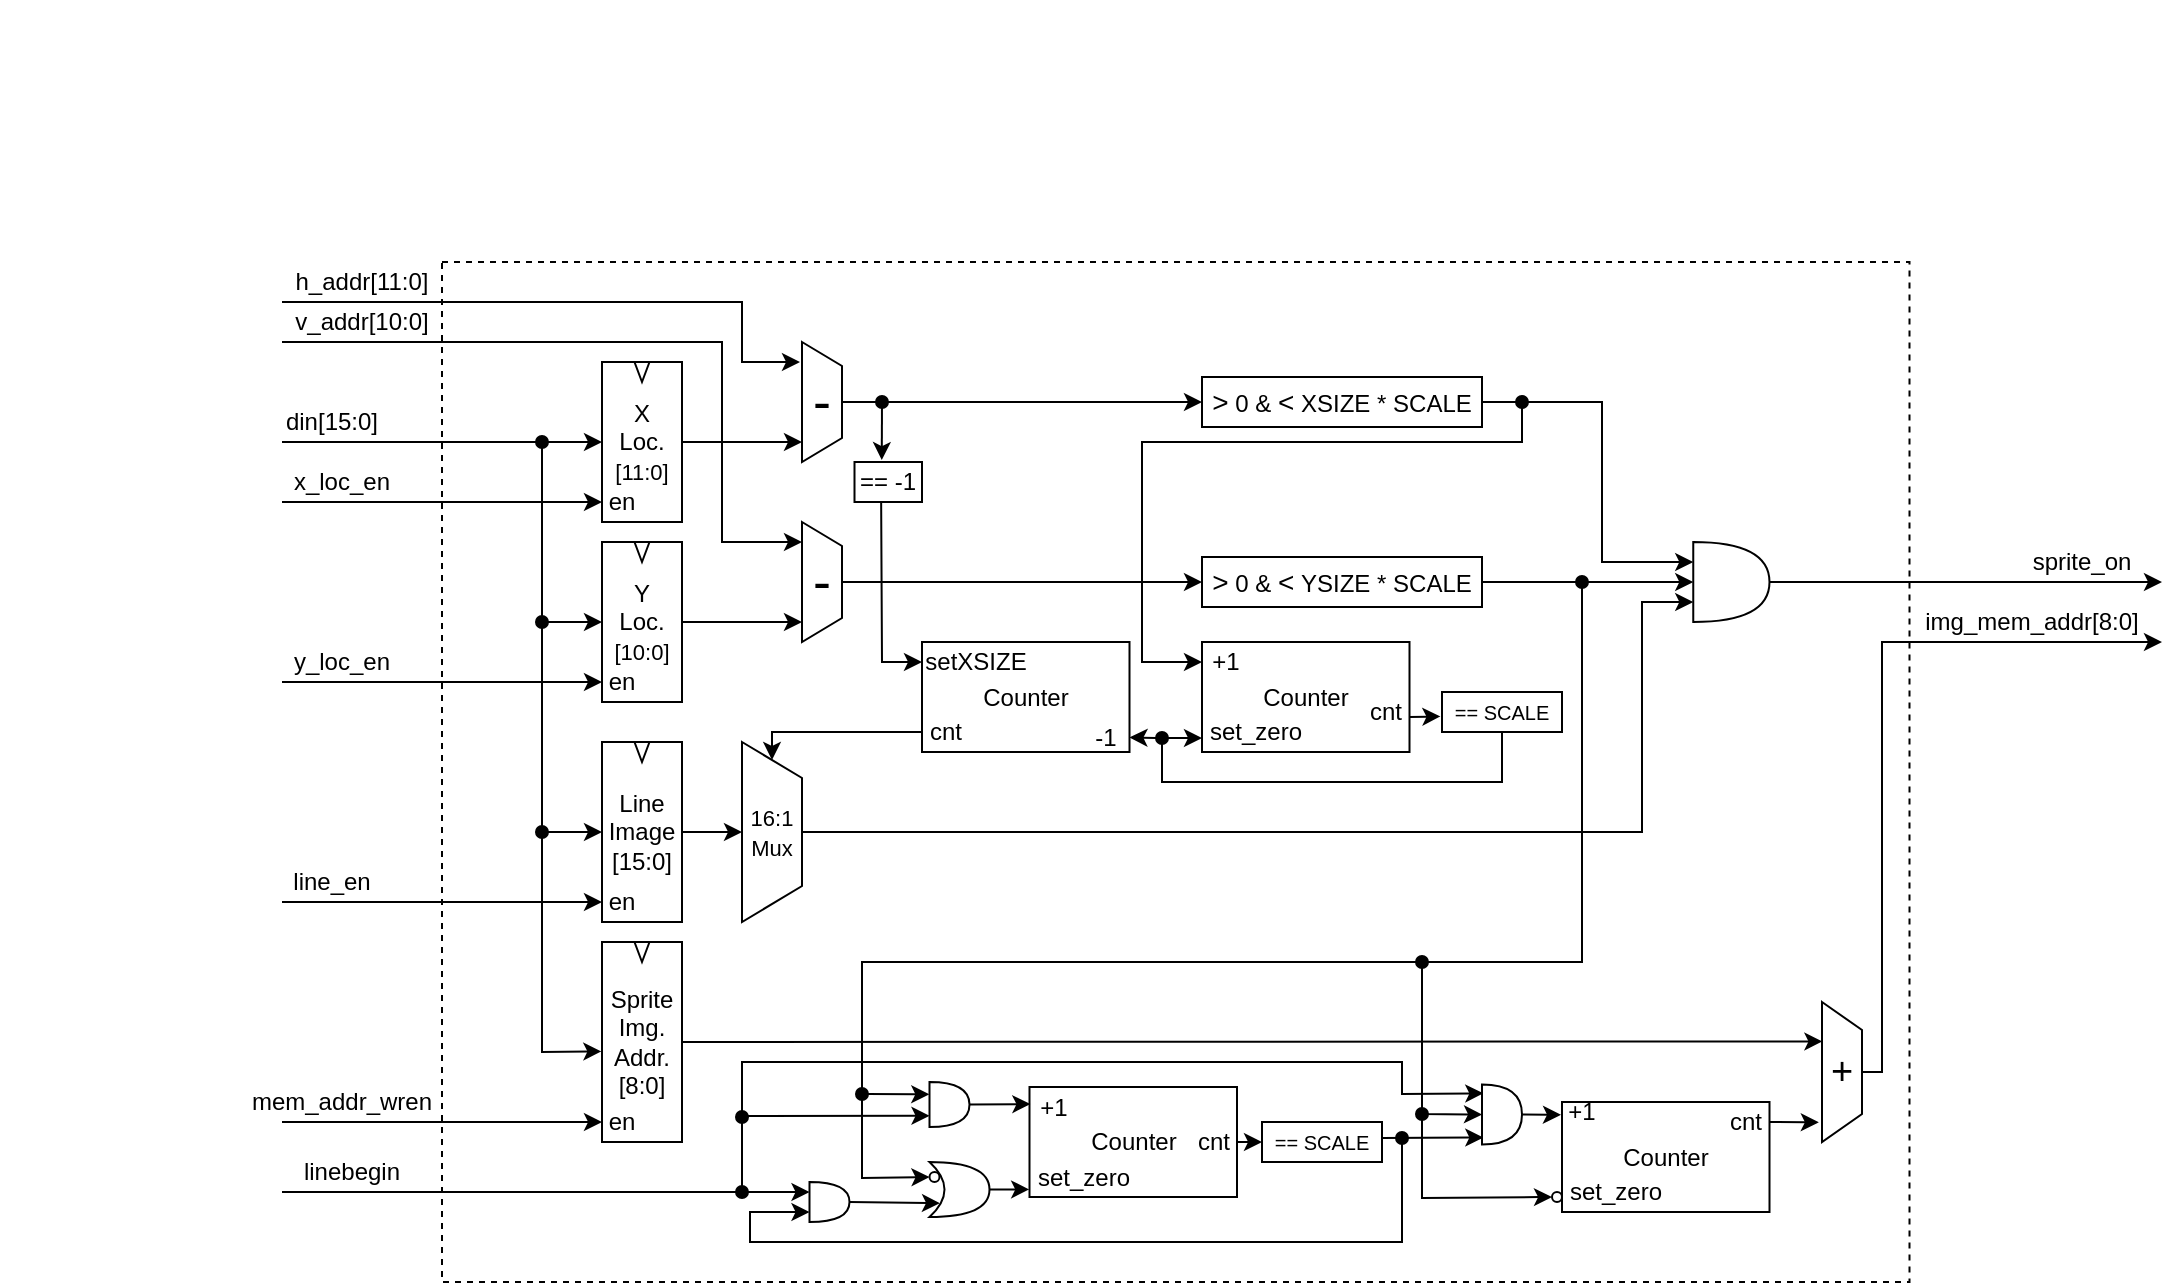 <mxfile version="13.0.2" type="google"><diagram id="9byDHETOp9slRkRv97Oe" name="Page-1"><mxGraphModel dx="1426" dy="842" grid="1" gridSize="10" guides="1" tooltips="1" connect="1" arrows="1" fold="1" page="0" pageScale="1" pageWidth="827" pageHeight="1169" math="0" shadow="0"><root><mxCell id="0"/><mxCell id="1" parent="0"/><mxCell id="qY1tc1nRCjkXjM9Fjs2X-64" value="Counter" style="rounded=0;whiteSpace=wrap;html=1;" vertex="1" parent="1"><mxGeometry x="460" y="320" width="103.75" height="55" as="geometry"/></mxCell><mxCell id="qY1tc1nRCjkXjM9Fjs2X-1" value="X&lt;br&gt;Loc.&lt;br&gt;&lt;span style=&quot;font-size: 11px&quot;&gt;[11:0]&lt;/span&gt;" style="rounded=0;whiteSpace=wrap;html=1;" vertex="1" parent="1"><mxGeometry x="300" y="180" width="40" height="80" as="geometry"/></mxCell><mxCell id="qY1tc1nRCjkXjM9Fjs2X-2" value="Y&lt;br&gt;Loc.&lt;br&gt;&lt;font style=&quot;font-size: 11px&quot;&gt;[10:0]&lt;/font&gt;" style="rounded=0;whiteSpace=wrap;html=1;" vertex="1" parent="1"><mxGeometry x="300" y="270" width="40" height="80" as="geometry"/></mxCell><mxCell id="qY1tc1nRCjkXjM9Fjs2X-3" value="Sprite&lt;br&gt;Img.&lt;br&gt;Addr.&lt;br&gt;[8:0]" style="rounded=0;whiteSpace=wrap;html=1;" vertex="1" parent="1"><mxGeometry x="300" y="470" width="40" height="100" as="geometry"/></mxCell><mxCell id="qY1tc1nRCjkXjM9Fjs2X-4" value="en" style="text;html=1;strokeColor=none;fillColor=none;align=center;verticalAlign=middle;whiteSpace=wrap;rounded=0;" vertex="1" parent="1"><mxGeometry x="300" y="240" width="20" height="20" as="geometry"/></mxCell><mxCell id="qY1tc1nRCjkXjM9Fjs2X-5" value="en" style="text;html=1;strokeColor=none;fillColor=none;align=center;verticalAlign=middle;whiteSpace=wrap;rounded=0;" vertex="1" parent="1"><mxGeometry x="300" y="330" width="20" height="20" as="geometry"/></mxCell><mxCell id="qY1tc1nRCjkXjM9Fjs2X-6" value="en" style="text;html=1;strokeColor=none;fillColor=none;align=center;verticalAlign=middle;whiteSpace=wrap;rounded=0;" vertex="1" parent="1"><mxGeometry x="300" y="550" width="20" height="20" as="geometry"/></mxCell><mxCell id="qY1tc1nRCjkXjM9Fjs2X-7" value="Line Image&lt;br&gt;[15:0]" style="rounded=0;whiteSpace=wrap;html=1;" vertex="1" parent="1"><mxGeometry x="300" y="370" width="40" height="90" as="geometry"/></mxCell><mxCell id="qY1tc1nRCjkXjM9Fjs2X-8" value="en" style="text;html=1;strokeColor=none;fillColor=none;align=center;verticalAlign=middle;whiteSpace=wrap;rounded=0;" vertex="1" parent="1"><mxGeometry x="300" y="440" width="20" height="20" as="geometry"/></mxCell><mxCell id="qY1tc1nRCjkXjM9Fjs2X-12" value="" style="triangle;whiteSpace=wrap;html=1;direction=south;" vertex="1" parent="1"><mxGeometry x="316.25" y="470" width="7.5" height="10" as="geometry"/></mxCell><mxCell id="qY1tc1nRCjkXjM9Fjs2X-13" value="" style="triangle;whiteSpace=wrap;html=1;direction=south;" vertex="1" parent="1"><mxGeometry x="316.25" y="370" width="7.5" height="10" as="geometry"/></mxCell><mxCell id="qY1tc1nRCjkXjM9Fjs2X-14" value="" style="triangle;whiteSpace=wrap;html=1;direction=south;" vertex="1" parent="1"><mxGeometry x="316.25" y="270" width="7.5" height="10" as="geometry"/></mxCell><mxCell id="qY1tc1nRCjkXjM9Fjs2X-15" value="" style="triangle;whiteSpace=wrap;html=1;direction=south;" vertex="1" parent="1"><mxGeometry x="316.25" y="180" width="7.5" height="10" as="geometry"/></mxCell><mxCell id="qY1tc1nRCjkXjM9Fjs2X-16" value="" style="endArrow=classic;html=1;entryX=0;entryY=0.5;entryDx=0;entryDy=0;rounded=0;" edge="1" parent="1" target="qY1tc1nRCjkXjM9Fjs2X-1"><mxGeometry width="50" height="50" relative="1" as="geometry"><mxPoint x="140" y="220" as="sourcePoint"/><mxPoint x="270" y="170" as="targetPoint"/><Array as="points"><mxPoint x="270" y="220"/></Array></mxGeometry></mxCell><mxCell id="qY1tc1nRCjkXjM9Fjs2X-17" value="" style="endArrow=classic;html=1;entryX=0;entryY=0.5;entryDx=0;entryDy=0;rounded=0;startArrow=oval;startFill=1;" edge="1" parent="1" target="qY1tc1nRCjkXjM9Fjs2X-2"><mxGeometry width="50" height="50" relative="1" as="geometry"><mxPoint x="270" y="220" as="sourcePoint"/><mxPoint x="430" y="430" as="targetPoint"/><Array as="points"><mxPoint x="270" y="310"/></Array></mxGeometry></mxCell><mxCell id="qY1tc1nRCjkXjM9Fjs2X-18" value="&lt;font style=&quot;font-size: 27px&quot;&gt;-&lt;/font&gt;" style="shape=trapezoid;perimeter=trapezoidPerimeter;whiteSpace=wrap;html=1;direction=south;" vertex="1" parent="1"><mxGeometry x="400" y="170" width="20" height="60" as="geometry"/></mxCell><mxCell id="qY1tc1nRCjkXjM9Fjs2X-22" value="&lt;font style=&quot;font-size: 27px&quot;&gt;-&lt;/font&gt;" style="shape=trapezoid;perimeter=trapezoidPerimeter;whiteSpace=wrap;html=1;direction=south;" vertex="1" parent="1"><mxGeometry x="400" y="260" width="20" height="60" as="geometry"/></mxCell><mxCell id="qY1tc1nRCjkXjM9Fjs2X-23" value="h_addr[11:0]" style="text;html=1;strokeColor=none;fillColor=none;align=center;verticalAlign=middle;whiteSpace=wrap;rounded=0;" vertex="1" parent="1"><mxGeometry x="140" y="130" width="80" height="20" as="geometry"/></mxCell><mxCell id="qY1tc1nRCjkXjM9Fjs2X-24" value="v_addr[10:0]" style="text;html=1;strokeColor=none;fillColor=none;align=center;verticalAlign=middle;whiteSpace=wrap;rounded=0;" vertex="1" parent="1"><mxGeometry x="140" y="150" width="80" height="20" as="geometry"/></mxCell><mxCell id="qY1tc1nRCjkXjM9Fjs2X-25" value="" style="endArrow=classic;html=1;rounded=0;" edge="1" parent="1"><mxGeometry width="50" height="50" relative="1" as="geometry"><mxPoint x="140" y="150" as="sourcePoint"/><mxPoint x="399" y="180" as="targetPoint"/><Array as="points"><mxPoint x="370" y="150"/><mxPoint x="370" y="180"/></Array></mxGeometry></mxCell><mxCell id="qY1tc1nRCjkXjM9Fjs2X-26" value="" style="endArrow=classic;html=1;" edge="1" parent="1"><mxGeometry width="50" height="50" relative="1" as="geometry"><mxPoint x="340" y="220" as="sourcePoint"/><mxPoint x="400" y="220" as="targetPoint"/></mxGeometry></mxCell><mxCell id="qY1tc1nRCjkXjM9Fjs2X-27" value="" style="endArrow=classic;html=1;rounded=0;entryX=0.167;entryY=1;entryDx=0;entryDy=0;entryPerimeter=0;" edge="1" parent="1" target="qY1tc1nRCjkXjM9Fjs2X-22"><mxGeometry width="50" height="50" relative="1" as="geometry"><mxPoint x="140" y="170" as="sourcePoint"/><mxPoint x="390" y="270" as="targetPoint"/><Array as="points"><mxPoint x="360" y="170"/><mxPoint x="360" y="270"/></Array></mxGeometry></mxCell><mxCell id="qY1tc1nRCjkXjM9Fjs2X-28" value="din[15:0]" style="text;html=1;strokeColor=none;fillColor=none;align=center;verticalAlign=middle;whiteSpace=wrap;rounded=0;" vertex="1" parent="1"><mxGeometry x="140" y="200" width="50" height="20" as="geometry"/></mxCell><mxCell id="qY1tc1nRCjkXjM9Fjs2X-29" value="" style="endArrow=classic;html=1;" edge="1" parent="1"><mxGeometry width="50" height="50" relative="1" as="geometry"><mxPoint x="340" y="310" as="sourcePoint"/><mxPoint x="400" y="310" as="targetPoint"/></mxGeometry></mxCell><mxCell id="qY1tc1nRCjkXjM9Fjs2X-30" value="x_loc_en" style="text;html=1;strokeColor=none;fillColor=none;align=center;verticalAlign=middle;whiteSpace=wrap;rounded=0;" vertex="1" parent="1"><mxGeometry x="140" y="230" width="60" height="20" as="geometry"/></mxCell><mxCell id="qY1tc1nRCjkXjM9Fjs2X-32" value="y_loc_en" style="text;html=1;strokeColor=none;fillColor=none;align=center;verticalAlign=middle;whiteSpace=wrap;rounded=0;" vertex="1" parent="1"><mxGeometry x="140" y="320" width="60" height="20" as="geometry"/></mxCell><mxCell id="qY1tc1nRCjkXjM9Fjs2X-33" value="" style="endArrow=classic;html=1;entryX=0;entryY=0.5;entryDx=0;entryDy=0;" edge="1" parent="1" target="qY1tc1nRCjkXjM9Fjs2X-4"><mxGeometry width="50" height="50" relative="1" as="geometry"><mxPoint x="140" y="250" as="sourcePoint"/><mxPoint x="500" y="370" as="targetPoint"/></mxGeometry></mxCell><mxCell id="qY1tc1nRCjkXjM9Fjs2X-34" value="" style="endArrow=classic;html=1;entryX=0;entryY=0.5;entryDx=0;entryDy=0;" edge="1" parent="1" target="qY1tc1nRCjkXjM9Fjs2X-5"><mxGeometry width="50" height="50" relative="1" as="geometry"><mxPoint x="140" y="340" as="sourcePoint"/><mxPoint x="230" y="350" as="targetPoint"/></mxGeometry></mxCell><mxCell id="qY1tc1nRCjkXjM9Fjs2X-35" value="&lt;font&gt;&lt;font style=&quot;font-size: 14px&quot;&gt;&amp;gt;&lt;/font&gt;&lt;font style=&quot;font-size: 12px&quot;&gt; 0 &amp;amp; &lt;/font&gt;&lt;font style=&quot;font-size: 14px&quot;&gt;&amp;lt;&lt;/font&gt; XSIZE * SCALE&lt;/font&gt;" style="rounded=0;whiteSpace=wrap;html=1;" vertex="1" parent="1"><mxGeometry x="600" y="187.5" width="140" height="25" as="geometry"/></mxCell><mxCell id="qY1tc1nRCjkXjM9Fjs2X-37" value="&lt;font&gt;&lt;font style=&quot;font-size: 14px&quot;&gt;&amp;gt;&lt;/font&gt;&lt;font style=&quot;font-size: 12px&quot;&gt; 0 &amp;amp; &lt;/font&gt;&lt;font style=&quot;font-size: 14px&quot;&gt;&amp;lt;&lt;/font&gt;&amp;nbsp;YSIZE * SCALE&lt;/font&gt;" style="rounded=0;whiteSpace=wrap;html=1;" vertex="1" parent="1"><mxGeometry x="600" y="277.5" width="140" height="25" as="geometry"/></mxCell><mxCell id="qY1tc1nRCjkXjM9Fjs2X-38" value="" style="endArrow=classic;html=1;rounded=0;startArrow=oval;startFill=1;entryX=0;entryY=0.5;entryDx=0;entryDy=0;" edge="1" parent="1" target="qY1tc1nRCjkXjM9Fjs2X-7"><mxGeometry width="50" height="50" relative="1" as="geometry"><mxPoint x="270" y="310" as="sourcePoint"/><mxPoint x="270" y="440" as="targetPoint"/><Array as="points"><mxPoint x="270" y="415"/></Array></mxGeometry></mxCell><mxCell id="qY1tc1nRCjkXjM9Fjs2X-39" value="line_en" style="text;html=1;strokeColor=none;fillColor=none;align=center;verticalAlign=middle;whiteSpace=wrap;rounded=0;" vertex="1" parent="1"><mxGeometry x="145" y="430" width="40" height="20" as="geometry"/></mxCell><mxCell id="qY1tc1nRCjkXjM9Fjs2X-40" value="" style="endArrow=classic;html=1;entryX=0;entryY=0.5;entryDx=0;entryDy=0;" edge="1" parent="1" target="qY1tc1nRCjkXjM9Fjs2X-8"><mxGeometry width="50" height="50" relative="1" as="geometry"><mxPoint x="140" y="450" as="sourcePoint"/><mxPoint x="280" y="450" as="targetPoint"/></mxGeometry></mxCell><mxCell id="qY1tc1nRCjkXjM9Fjs2X-41" value="&lt;font style=&quot;font-size: 11px&quot;&gt;16:1 Mux&lt;/font&gt;" style="shape=trapezoid;perimeter=trapezoidPerimeter;whiteSpace=wrap;html=1;direction=south;" vertex="1" parent="1"><mxGeometry x="370" y="370" width="30" height="90" as="geometry"/></mxCell><mxCell id="qY1tc1nRCjkXjM9Fjs2X-43" value="" style="endArrow=classic;html=1;exitX=1;exitY=0.5;exitDx=0;exitDy=0;entryX=0.5;entryY=1;entryDx=0;entryDy=0;" edge="1" parent="1" source="qY1tc1nRCjkXjM9Fjs2X-7" target="qY1tc1nRCjkXjM9Fjs2X-41"><mxGeometry width="50" height="50" relative="1" as="geometry"><mxPoint x="540" y="330" as="sourcePoint"/><mxPoint x="360" y="415" as="targetPoint"/></mxGeometry></mxCell><mxCell id="qY1tc1nRCjkXjM9Fjs2X-45" value="setXSIZE" style="text;html=1;strokeColor=none;fillColor=none;align=center;verticalAlign=middle;whiteSpace=wrap;rounded=0;" vertex="1" parent="1"><mxGeometry x="460" y="320" width="53.75" height="20" as="geometry"/></mxCell><mxCell id="qY1tc1nRCjkXjM9Fjs2X-46" value="-1" style="text;html=1;strokeColor=none;fillColor=none;align=center;verticalAlign=middle;whiteSpace=wrap;rounded=0;" vertex="1" parent="1"><mxGeometry x="540" y="362.5" width="23.75" height="10" as="geometry"/></mxCell><mxCell id="qY1tc1nRCjkXjM9Fjs2X-47" value="cnt" style="text;html=1;strokeColor=none;fillColor=none;align=center;verticalAlign=middle;whiteSpace=wrap;rounded=0;" vertex="1" parent="1"><mxGeometry x="460" y="355" width="23.75" height="20" as="geometry"/></mxCell><mxCell id="qY1tc1nRCjkXjM9Fjs2X-48" value="== -1" style="rounded=0;whiteSpace=wrap;html=1;" vertex="1" parent="1"><mxGeometry x="426.25" y="230" width="33.75" height="20" as="geometry"/></mxCell><mxCell id="qY1tc1nRCjkXjM9Fjs2X-49" value="Counter" style="rounded=0;whiteSpace=wrap;html=1;" vertex="1" parent="1"><mxGeometry x="600" y="320" width="103.75" height="55" as="geometry"/></mxCell><mxCell id="qY1tc1nRCjkXjM9Fjs2X-50" value="set_zero" style="text;html=1;strokeColor=none;fillColor=none;align=center;verticalAlign=middle;whiteSpace=wrap;rounded=0;" vertex="1" parent="1"><mxGeometry x="600" y="357.5" width="53.75" height="15" as="geometry"/></mxCell><mxCell id="qY1tc1nRCjkXjM9Fjs2X-51" value="+1" style="text;html=1;strokeColor=none;fillColor=none;align=center;verticalAlign=middle;whiteSpace=wrap;rounded=0;" vertex="1" parent="1"><mxGeometry x="600" y="320" width="23.75" height="20" as="geometry"/></mxCell><mxCell id="qY1tc1nRCjkXjM9Fjs2X-52" value="cnt" style="text;html=1;strokeColor=none;fillColor=none;align=center;verticalAlign=middle;whiteSpace=wrap;rounded=0;" vertex="1" parent="1"><mxGeometry x="680" y="345" width="23.75" height="20" as="geometry"/></mxCell><mxCell id="qY1tc1nRCjkXjM9Fjs2X-53" value="&lt;font style=&quot;font-size: 10px&quot;&gt;== SCALE&lt;/font&gt;" style="rounded=0;whiteSpace=wrap;html=1;" vertex="1" parent="1"><mxGeometry x="720" y="345" width="60" height="20" as="geometry"/></mxCell><mxCell id="qY1tc1nRCjkXjM9Fjs2X-54" value="" style="endArrow=classic;html=1;exitX=0.5;exitY=0;exitDx=0;exitDy=0;entryX=0;entryY=0.5;entryDx=0;entryDy=0;" edge="1" parent="1" source="qY1tc1nRCjkXjM9Fjs2X-18" target="qY1tc1nRCjkXjM9Fjs2X-35"><mxGeometry width="50" height="50" relative="1" as="geometry"><mxPoint x="550" y="400" as="sourcePoint"/><mxPoint x="600" y="350" as="targetPoint"/></mxGeometry></mxCell><mxCell id="qY1tc1nRCjkXjM9Fjs2X-55" value="" style="endArrow=classic;html=1;entryX=0;entryY=0.5;entryDx=0;entryDy=0;exitX=0;exitY=0.5;exitDx=0;exitDy=0;rounded=0;" edge="1" parent="1" source="qY1tc1nRCjkXjM9Fjs2X-47" target="qY1tc1nRCjkXjM9Fjs2X-41"><mxGeometry width="50" height="50" relative="1" as="geometry"><mxPoint x="460" y="370" as="sourcePoint"/><mxPoint x="600" y="350" as="targetPoint"/><Array as="points"><mxPoint x="385" y="365"/></Array></mxGeometry></mxCell><mxCell id="qY1tc1nRCjkXjM9Fjs2X-56" value="" style="endArrow=classic;html=1;entryX=0.404;entryY=-0.048;entryDx=0;entryDy=0;entryPerimeter=0;startArrow=oval;startFill=1;" edge="1" parent="1" target="qY1tc1nRCjkXjM9Fjs2X-48"><mxGeometry width="50" height="50" relative="1" as="geometry"><mxPoint x="440" y="200" as="sourcePoint"/><mxPoint x="440" y="220" as="targetPoint"/></mxGeometry></mxCell><mxCell id="qY1tc1nRCjkXjM9Fjs2X-57" value="" style="endArrow=classic;html=1;exitX=0.5;exitY=0;exitDx=0;exitDy=0;entryX=0;entryY=0.5;entryDx=0;entryDy=0;" edge="1" parent="1" source="qY1tc1nRCjkXjM9Fjs2X-22" target="qY1tc1nRCjkXjM9Fjs2X-37"><mxGeometry width="50" height="50" relative="1" as="geometry"><mxPoint x="480" y="360" as="sourcePoint"/><mxPoint x="450" y="290" as="targetPoint"/></mxGeometry></mxCell><mxCell id="qY1tc1nRCjkXjM9Fjs2X-60" value="" style="endArrow=classic;html=1;entryX=0;entryY=0.5;entryDx=0;entryDy=0;exitX=0.395;exitY=1.021;exitDx=0;exitDy=0;exitPerimeter=0;rounded=0;" edge="1" parent="1" source="qY1tc1nRCjkXjM9Fjs2X-48" target="qY1tc1nRCjkXjM9Fjs2X-45"><mxGeometry width="50" height="50" relative="1" as="geometry"><mxPoint x="440" y="260" as="sourcePoint"/><mxPoint x="680" y="310" as="targetPoint"/><Array as="points"><mxPoint x="440" y="330"/></Array></mxGeometry></mxCell><mxCell id="qY1tc1nRCjkXjM9Fjs2X-62" value="" style="endArrow=classic;html=1;exitX=0.5;exitY=1;exitDx=0;exitDy=0;rounded=0;entryX=0;entryY=0.7;entryDx=0;entryDy=0;entryPerimeter=0;" edge="1" parent="1" source="qY1tc1nRCjkXjM9Fjs2X-53" target="qY1tc1nRCjkXjM9Fjs2X-50"><mxGeometry width="50" height="50" relative="1" as="geometry"><mxPoint x="710" y="410" as="sourcePoint"/><mxPoint x="590" y="355" as="targetPoint"/><Array as="points"><mxPoint x="750" y="390"/><mxPoint x="580" y="390"/><mxPoint x="580" y="368"/></Array></mxGeometry></mxCell><mxCell id="qY1tc1nRCjkXjM9Fjs2X-63" value="" style="endArrow=classic;html=1;startArrow=oval;startFill=1;" edge="1" parent="1" target="qY1tc1nRCjkXjM9Fjs2X-46"><mxGeometry width="50" height="50" relative="1" as="geometry"><mxPoint x="580" y="368" as="sourcePoint"/><mxPoint x="570" y="360" as="targetPoint"/></mxGeometry></mxCell><mxCell id="qY1tc1nRCjkXjM9Fjs2X-65" value="" style="endArrow=classic;html=1;entryX=0;entryY=0.5;entryDx=0;entryDy=0;rounded=0;startArrow=oval;startFill=1;" edge="1" parent="1" target="qY1tc1nRCjkXjM9Fjs2X-51"><mxGeometry width="50" height="50" relative="1" as="geometry"><mxPoint x="760" y="200" as="sourcePoint"/><mxPoint x="563.75" y="212.5" as="targetPoint"/><Array as="points"><mxPoint x="760" y="220"/><mxPoint x="570" y="220"/><mxPoint x="570" y="330"/></Array></mxGeometry></mxCell><mxCell id="qY1tc1nRCjkXjM9Fjs2X-66" value="" style="endArrow=classic;html=1;entryX=-0.013;entryY=0.611;entryDx=0;entryDy=0;entryPerimeter=0;" edge="1" parent="1" target="qY1tc1nRCjkXjM9Fjs2X-53"><mxGeometry width="50" height="50" relative="1" as="geometry"><mxPoint x="703.75" y="357.5" as="sourcePoint"/><mxPoint x="710" y="370" as="targetPoint"/></mxGeometry></mxCell><mxCell id="qY1tc1nRCjkXjM9Fjs2X-71" value="Counter" style="rounded=0;whiteSpace=wrap;html=1;" vertex="1" parent="1"><mxGeometry x="513.75" y="542.5" width="103.75" height="55" as="geometry"/></mxCell><mxCell id="qY1tc1nRCjkXjM9Fjs2X-72" value="set_zero" style="text;html=1;strokeColor=none;fillColor=none;align=center;verticalAlign=middle;whiteSpace=wrap;rounded=0;" vertex="1" parent="1"><mxGeometry x="513.75" y="580" width="53.75" height="15" as="geometry"/></mxCell><mxCell id="qY1tc1nRCjkXjM9Fjs2X-73" value="+1" style="text;html=1;strokeColor=none;fillColor=none;align=center;verticalAlign=middle;whiteSpace=wrap;rounded=0;" vertex="1" parent="1"><mxGeometry x="513.75" y="542.5" width="23.75" height="20" as="geometry"/></mxCell><mxCell id="qY1tc1nRCjkXjM9Fjs2X-74" value="cnt" style="text;html=1;strokeColor=none;fillColor=none;align=center;verticalAlign=middle;whiteSpace=wrap;rounded=0;" vertex="1" parent="1"><mxGeometry x="593.75" y="560" width="23.75" height="20" as="geometry"/></mxCell><mxCell id="qY1tc1nRCjkXjM9Fjs2X-75" value="&lt;font style=&quot;font-size: 10px&quot;&gt;== SCALE&lt;/font&gt;" style="rounded=0;whiteSpace=wrap;html=1;" vertex="1" parent="1"><mxGeometry x="630" y="560" width="60" height="20" as="geometry"/></mxCell><mxCell id="qY1tc1nRCjkXjM9Fjs2X-76" value="" style="endArrow=classic;html=1;rounded=0;entryX=0;entryY=0.75;entryDx=0;entryDy=0;entryPerimeter=0;startArrow=oval;startFill=1;" edge="1" target="qY1tc1nRCjkXjM9Fjs2X-89" parent="1"><mxGeometry width="50" height="50" relative="1" as="geometry"><mxPoint x="700" y="568" as="sourcePoint"/><mxPoint x="423.75" y="612.5" as="targetPoint"/><Array as="points"><mxPoint x="700" y="620"/><mxPoint x="374" y="620"/><mxPoint x="374" y="605"/></Array></mxGeometry></mxCell><mxCell id="qY1tc1nRCjkXjM9Fjs2X-77" value="" style="endArrow=classic;html=1;entryX=0;entryY=0.5;entryDx=0;entryDy=0;exitX=1;exitY=0.5;exitDx=0;exitDy=0;" edge="1" target="qY1tc1nRCjkXjM9Fjs2X-75" parent="1" source="qY1tc1nRCjkXjM9Fjs2X-74"><mxGeometry width="50" height="50" relative="1" as="geometry"><mxPoint x="617.5" y="580.0" as="sourcePoint"/><mxPoint x="623.75" y="592.5" as="targetPoint"/></mxGeometry></mxCell><mxCell id="qY1tc1nRCjkXjM9Fjs2X-78" value="" style="shape=xor;whiteSpace=wrap;html=1;" vertex="1" parent="1"><mxGeometry x="463.75" y="580" width="30" height="27.5" as="geometry"/></mxCell><mxCell id="qY1tc1nRCjkXjM9Fjs2X-79" value="" style="endArrow=classic;html=1;entryX=0;entryY=0.5;entryDx=0;entryDy=0;rounded=0;startArrow=oval;startFill=1;" edge="1" parent="1" target="qY1tc1nRCjkXjM9Fjs2X-82"><mxGeometry width="50" height="50" relative="1" as="geometry"><mxPoint x="790" y="290" as="sourcePoint"/><mxPoint x="460" y="550" as="targetPoint"/><Array as="points"><mxPoint x="790" y="480"/><mxPoint x="430" y="480"/><mxPoint x="430" y="588"/></Array></mxGeometry></mxCell><mxCell id="qY1tc1nRCjkXjM9Fjs2X-81" value="" style="ellipse;whiteSpace=wrap;html=1;aspect=fixed;" vertex="1" parent="1"><mxGeometry x="NaN" y="NaN" width="NaN" as="geometry"/></mxCell><mxCell id="qY1tc1nRCjkXjM9Fjs2X-82" value="" style="ellipse;whiteSpace=wrap;html=1;aspect=fixed;" vertex="1" parent="1"><mxGeometry x="463.75" y="585" width="5" height="5" as="geometry"/></mxCell><mxCell id="qY1tc1nRCjkXjM9Fjs2X-86" value="" style="endArrow=classic;html=1;exitX=1;exitY=0.5;exitDx=0;exitDy=0;exitPerimeter=0;entryX=-0.003;entryY=0.914;entryDx=0;entryDy=0;entryPerimeter=0;" edge="1" parent="1" source="qY1tc1nRCjkXjM9Fjs2X-78" target="qY1tc1nRCjkXjM9Fjs2X-72"><mxGeometry width="50" height="50" relative="1" as="geometry"><mxPoint x="447.5" y="552.5" as="sourcePoint"/><mxPoint x="513.75" y="591.5" as="targetPoint"/><Array as="points"/></mxGeometry></mxCell><mxCell id="qY1tc1nRCjkXjM9Fjs2X-87" value="mem_addr_wren" style="text;html=1;strokeColor=none;fillColor=none;align=center;verticalAlign=middle;whiteSpace=wrap;rounded=0;" vertex="1" parent="1"><mxGeometry x="120" y="540" width="100" height="20" as="geometry"/></mxCell><mxCell id="qY1tc1nRCjkXjM9Fjs2X-88" value="linebegin" style="text;html=1;strokeColor=none;fillColor=none;align=center;verticalAlign=middle;whiteSpace=wrap;rounded=0;" vertex="1" parent="1"><mxGeometry x="140" y="575" width="70" height="20" as="geometry"/></mxCell><mxCell id="qY1tc1nRCjkXjM9Fjs2X-89" value="" style="shape=or;whiteSpace=wrap;html=1;" vertex="1" parent="1"><mxGeometry x="403.75" y="590" width="20" height="20" as="geometry"/></mxCell><mxCell id="qY1tc1nRCjkXjM9Fjs2X-90" value="" style="shape=or;whiteSpace=wrap;html=1;" vertex="1" parent="1"><mxGeometry x="463.75" y="540" width="20" height="22.5" as="geometry"/></mxCell><mxCell id="qY1tc1nRCjkXjM9Fjs2X-91" value="" style="endArrow=classic;html=1;entryX=0;entryY=0.25;entryDx=0;entryDy=0;entryPerimeter=0;" edge="1" parent="1" target="qY1tc1nRCjkXjM9Fjs2X-89"><mxGeometry width="50" height="50" relative="1" as="geometry"><mxPoint x="140" y="595" as="sourcePoint"/><mxPoint x="145" y="550" as="targetPoint"/><Array as="points"/></mxGeometry></mxCell><mxCell id="qY1tc1nRCjkXjM9Fjs2X-92" value="" style="endArrow=classic;html=1;exitX=1;exitY=0.5;exitDx=0;exitDy=0;exitPerimeter=0;entryX=0.175;entryY=0.75;entryDx=0;entryDy=0;entryPerimeter=0;rounded=0;" edge="1" parent="1" source="qY1tc1nRCjkXjM9Fjs2X-89" target="qY1tc1nRCjkXjM9Fjs2X-78"><mxGeometry width="50" height="50" relative="1" as="geometry"><mxPoint x="373.75" y="770" as="sourcePoint"/><mxPoint x="423.75" y="720" as="targetPoint"/><Array as="points"/></mxGeometry></mxCell><mxCell id="qY1tc1nRCjkXjM9Fjs2X-93" value="" style="endArrow=classic;html=1;exitX=1;exitY=0.5;exitDx=0;exitDy=0;exitPerimeter=0;entryX=0.018;entryY=0.426;entryDx=0;entryDy=0;entryPerimeter=0;" edge="1" parent="1" source="qY1tc1nRCjkXjM9Fjs2X-90" target="qY1tc1nRCjkXjM9Fjs2X-73"><mxGeometry width="50" height="50" relative="1" as="geometry"><mxPoint x="290" y="610" as="sourcePoint"/><mxPoint x="500" y="540" as="targetPoint"/></mxGeometry></mxCell><mxCell id="qY1tc1nRCjkXjM9Fjs2X-94" value="" style="endArrow=classic;html=1;startArrow=oval;startFill=1;entryX=-0.005;entryY=0.274;entryDx=0;entryDy=0;entryPerimeter=0;" edge="1" parent="1" target="qY1tc1nRCjkXjM9Fjs2X-90"><mxGeometry width="50" height="50" relative="1" as="geometry"><mxPoint x="430" y="546" as="sourcePoint"/><mxPoint x="460" y="546" as="targetPoint"/></mxGeometry></mxCell><mxCell id="qY1tc1nRCjkXjM9Fjs2X-95" value="" style="endArrow=classic;html=1;entryX=0;entryY=0.75;entryDx=0;entryDy=0;entryPerimeter=0;rounded=0;startArrow=oval;startFill=1;" edge="1" parent="1" target="qY1tc1nRCjkXjM9Fjs2X-90"><mxGeometry width="50" height="50" relative="1" as="geometry"><mxPoint x="370" y="595" as="sourcePoint"/><mxPoint x="450" y="560" as="targetPoint"/><Array as="points"><mxPoint x="370" y="557"/></Array></mxGeometry></mxCell><mxCell id="qY1tc1nRCjkXjM9Fjs2X-96" value="Counter" style="rounded=0;whiteSpace=wrap;html=1;" vertex="1" parent="1"><mxGeometry x="780" y="550" width="103.75" height="55" as="geometry"/></mxCell><mxCell id="qY1tc1nRCjkXjM9Fjs2X-97" value="set_zero" style="text;html=1;strokeColor=none;fillColor=none;align=center;verticalAlign=middle;whiteSpace=wrap;rounded=0;" vertex="1" parent="1"><mxGeometry x="780" y="587.5" width="53.75" height="15" as="geometry"/></mxCell><mxCell id="qY1tc1nRCjkXjM9Fjs2X-98" value="+1" style="text;html=1;strokeColor=none;fillColor=none;align=center;verticalAlign=middle;whiteSpace=wrap;rounded=0;" vertex="1" parent="1"><mxGeometry x="780" y="550" width="20" height="10" as="geometry"/></mxCell><mxCell id="qY1tc1nRCjkXjM9Fjs2X-99" value="cnt" style="text;html=1;strokeColor=none;fillColor=none;align=center;verticalAlign=middle;whiteSpace=wrap;rounded=0;" vertex="1" parent="1"><mxGeometry x="860" y="550" width="23.75" height="20" as="geometry"/></mxCell><mxCell id="qY1tc1nRCjkXjM9Fjs2X-100" value="" style="endArrow=classic;html=1;exitX=0;exitY=0;exitDx=0;exitDy=0;startArrow=oval;startFill=1;rounded=0;entryX=0.033;entryY=0.147;entryDx=0;entryDy=0;entryPerimeter=0;" edge="1" parent="1" target="qY1tc1nRCjkXjM9Fjs2X-102"><mxGeometry width="50" height="50" relative="1" as="geometry"><mxPoint x="370" y="557.5" as="sourcePoint"/><mxPoint x="710" y="556" as="targetPoint"/><Array as="points"><mxPoint x="370" y="530"/><mxPoint x="700" y="530"/><mxPoint x="700" y="546"/></Array></mxGeometry></mxCell><mxCell id="qY1tc1nRCjkXjM9Fjs2X-101" value="" style="endArrow=classic;html=1;rounded=0;entryX=0.033;entryY=0.883;entryDx=0;entryDy=0;entryPerimeter=0;exitX=1;exitY=0.401;exitDx=0;exitDy=0;exitPerimeter=0;" edge="1" parent="1" source="qY1tc1nRCjkXjM9Fjs2X-75" target="qY1tc1nRCjkXjM9Fjs2X-102"><mxGeometry width="50" height="50" relative="1" as="geometry"><mxPoint x="691" y="568" as="sourcePoint"/><mxPoint x="720" y="560" as="targetPoint"/><Array as="points"/></mxGeometry></mxCell><mxCell id="qY1tc1nRCjkXjM9Fjs2X-102" value="" style="shape=or;whiteSpace=wrap;html=1;" vertex="1" parent="1"><mxGeometry x="740" y="541.25" width="20" height="30" as="geometry"/></mxCell><mxCell id="qY1tc1nRCjkXjM9Fjs2X-103" value="" style="endArrow=classic;html=1;exitX=1;exitY=0.5;exitDx=0;exitDy=0;exitPerimeter=0;entryX=-0.025;entryY=0.642;entryDx=0;entryDy=0;entryPerimeter=0;" edge="1" parent="1" source="qY1tc1nRCjkXjM9Fjs2X-102" target="qY1tc1nRCjkXjM9Fjs2X-98"><mxGeometry width="50" height="50" relative="1" as="geometry"><mxPoint x="680" y="590" as="sourcePoint"/><mxPoint x="770" y="570" as="targetPoint"/></mxGeometry></mxCell><mxCell id="qY1tc1nRCjkXjM9Fjs2X-107" value="" style="ellipse;whiteSpace=wrap;html=1;aspect=fixed;" vertex="1" parent="1"><mxGeometry x="775" y="595" width="5" height="5" as="geometry"/></mxCell><mxCell id="qY1tc1nRCjkXjM9Fjs2X-108" value="" style="endArrow=classic;html=1;entryX=0;entryY=0.5;entryDx=0;entryDy=0;startArrow=oval;startFill=1;rounded=0;exitX=0;exitY=0.45;exitDx=0;exitDy=0;exitPerimeter=0;" edge="1" parent="1" target="qY1tc1nRCjkXjM9Fjs2X-107"><mxGeometry width="50" height="50" relative="1" as="geometry"><mxPoint x="710" y="556" as="sourcePoint"/><mxPoint x="750" y="490" as="targetPoint"/><Array as="points"><mxPoint x="710" y="598"/></Array></mxGeometry></mxCell><mxCell id="qY1tc1nRCjkXjM9Fjs2X-109" value="" style="endArrow=classic;html=1;entryX=0.282;entryY=0.99;entryDx=0;entryDy=0;entryPerimeter=0;jumpSize=6;" edge="1" parent="1" target="qY1tc1nRCjkXjM9Fjs2X-111"><mxGeometry width="50" height="50" relative="1" as="geometry"><mxPoint x="340" y="520" as="sourcePoint"/><mxPoint x="900" y="520" as="targetPoint"/></mxGeometry></mxCell><mxCell id="qY1tc1nRCjkXjM9Fjs2X-111" value="&lt;font style=&quot;font-size: 19px&quot;&gt;+&lt;/font&gt;" style="shape=trapezoid;perimeter=trapezoidPerimeter;whiteSpace=wrap;html=1;direction=south;" vertex="1" parent="1"><mxGeometry x="910" y="500" width="20" height="70" as="geometry"/></mxCell><mxCell id="qY1tc1nRCjkXjM9Fjs2X-112" value="" style="endArrow=classic;html=1;entryX=0.859;entryY=1.079;entryDx=0;entryDy=0;entryPerimeter=0;" edge="1" parent="1" target="qY1tc1nRCjkXjM9Fjs2X-111"><mxGeometry width="50" height="50" relative="1" as="geometry"><mxPoint x="883.75" y="560" as="sourcePoint"/><mxPoint x="933.75" y="510" as="targetPoint"/></mxGeometry></mxCell><mxCell id="qY1tc1nRCjkXjM9Fjs2X-113" value="" style="endArrow=classic;html=1;exitX=1;exitY=1;exitDx=0;exitDy=0;rounded=0;startArrow=oval;startFill=1;entryX=-0.008;entryY=0.547;entryDx=0;entryDy=0;entryPerimeter=0;" edge="1" parent="1" target="qY1tc1nRCjkXjM9Fjs2X-3"><mxGeometry width="50" height="50" relative="1" as="geometry"><mxPoint x="270" y="415" as="sourcePoint"/><mxPoint x="250" y="524" as="targetPoint"/><Array as="points"><mxPoint x="270" y="525"/></Array></mxGeometry></mxCell><mxCell id="qY1tc1nRCjkXjM9Fjs2X-115" value="" style="shape=or;whiteSpace=wrap;html=1;" vertex="1" parent="1"><mxGeometry x="845.63" y="270" width="38.12" height="40" as="geometry"/></mxCell><mxCell id="qY1tc1nRCjkXjM9Fjs2X-116" value="" style="endArrow=classic;html=1;strokeWidth=1;exitX=1;exitY=0.5;exitDx=0;exitDy=0;entryX=0;entryY=0.25;entryDx=0;entryDy=0;entryPerimeter=0;rounded=0;" edge="1" parent="1" source="qY1tc1nRCjkXjM9Fjs2X-35" target="qY1tc1nRCjkXjM9Fjs2X-115"><mxGeometry width="50" height="50" relative="1" as="geometry"><mxPoint x="670" y="320" as="sourcePoint"/><mxPoint x="830" y="280" as="targetPoint"/><Array as="points"><mxPoint x="800" y="200"/><mxPoint x="800" y="280"/></Array></mxGeometry></mxCell><mxCell id="qY1tc1nRCjkXjM9Fjs2X-117" value="" style="endArrow=classic;html=1;strokeWidth=1;entryX=0;entryY=0.5;entryDx=0;entryDy=0;entryPerimeter=0;" edge="1" parent="1" target="qY1tc1nRCjkXjM9Fjs2X-115"><mxGeometry width="50" height="50" relative="1" as="geometry"><mxPoint x="740" y="290" as="sourcePoint"/><mxPoint x="790" y="240" as="targetPoint"/></mxGeometry></mxCell><mxCell id="qY1tc1nRCjkXjM9Fjs2X-118" value="" style="endArrow=classic;html=1;strokeWidth=1;entryX=0;entryY=0.5;entryDx=0;entryDy=0;" edge="1" parent="1" target="qY1tc1nRCjkXjM9Fjs2X-6"><mxGeometry width="50" height="50" relative="1" as="geometry"><mxPoint x="140" y="560" as="sourcePoint"/><mxPoint x="250" y="512.5" as="targetPoint"/></mxGeometry></mxCell><mxCell id="qY1tc1nRCjkXjM9Fjs2X-119" value="" style="endArrow=classic;html=1;strokeWidth=1;exitX=0.5;exitY=0;exitDx=0;exitDy=0;entryX=0;entryY=0.75;entryDx=0;entryDy=0;entryPerimeter=0;rounded=0;" edge="1" parent="1" source="qY1tc1nRCjkXjM9Fjs2X-41" target="qY1tc1nRCjkXjM9Fjs2X-115"><mxGeometry width="50" height="50" relative="1" as="geometry"><mxPoint x="760" y="400" as="sourcePoint"/><mxPoint x="810" y="350" as="targetPoint"/><Array as="points"><mxPoint x="820" y="415"/><mxPoint x="820" y="300"/></Array></mxGeometry></mxCell><mxCell id="qY1tc1nRCjkXjM9Fjs2X-120" value="" style="endArrow=classic;html=1;strokeWidth=1;rounded=0;" edge="1" parent="1"><mxGeometry width="50" height="50" relative="1" as="geometry"><mxPoint x="883.75" y="290" as="sourcePoint"/><mxPoint x="1080" y="290" as="targetPoint"/></mxGeometry></mxCell><mxCell id="qY1tc1nRCjkXjM9Fjs2X-121" value="" style="endArrow=classic;html=1;strokeWidth=1;exitX=0.5;exitY=0;exitDx=0;exitDy=0;rounded=0;" edge="1" parent="1" source="qY1tc1nRCjkXjM9Fjs2X-111"><mxGeometry width="50" height="50" relative="1" as="geometry"><mxPoint x="990" y="330" as="sourcePoint"/><mxPoint x="1080" y="320" as="targetPoint"/><Array as="points"><mxPoint x="940" y="535"/><mxPoint x="940" y="320"/></Array></mxGeometry></mxCell><mxCell id="qY1tc1nRCjkXjM9Fjs2X-122" value="sprite_on" style="text;html=1;strokeColor=none;fillColor=none;align=center;verticalAlign=middle;whiteSpace=wrap;rounded=0;" vertex="1" parent="1"><mxGeometry x="1010" y="270" width="60" height="20" as="geometry"/></mxCell><mxCell id="qY1tc1nRCjkXjM9Fjs2X-124" value="img_mem_addr[8:0]" style="text;html=1;strokeColor=none;fillColor=none;align=center;verticalAlign=middle;whiteSpace=wrap;rounded=0;" vertex="1" parent="1"><mxGeometry x="960" y="300" width="110" height="20" as="geometry"/></mxCell><mxCell id="qY1tc1nRCjkXjM9Fjs2X-133" value="" style="rounded=0;whiteSpace=wrap;html=1;strokeColor=#000000;fillColor=none;dashed=1;" vertex="1" parent="1"><mxGeometry x="220" y="130" width="733.75" height="510" as="geometry"/></mxCell><mxCell id="qY1tc1nRCjkXjM9Fjs2X-134" value="" style="endArrow=classic;html=1;strokeWidth=1;rounded=0;entryX=0;entryY=0.5;entryDx=0;entryDy=0;entryPerimeter=0;startArrow=oval;startFill=1;" edge="1" parent="1" target="qY1tc1nRCjkXjM9Fjs2X-102"><mxGeometry width="50" height="50" relative="1" as="geometry"><mxPoint x="710" y="480" as="sourcePoint"/><mxPoint x="730" y="549" as="targetPoint"/><Array as="points"><mxPoint x="710" y="556"/></Array></mxGeometry></mxCell></root></mxGraphModel></diagram></mxfile>